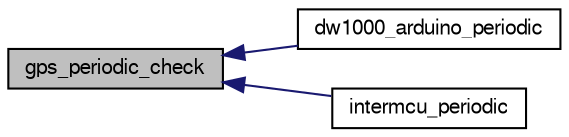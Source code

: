 digraph "gps_periodic_check"
{
  edge [fontname="FreeSans",fontsize="10",labelfontname="FreeSans",labelfontsize="10"];
  node [fontname="FreeSans",fontsize="10",shape=record];
  rankdir="LR";
  Node1 [label="gps_periodic_check",height=0.2,width=0.4,color="black", fillcolor="grey75", style="filled", fontcolor="black"];
  Node1 -> Node2 [dir="back",color="midnightblue",fontsize="10",style="solid",fontname="FreeSans"];
  Node2 [label="dw1000_arduino_periodic",height=0.2,width=0.4,color="black", fillcolor="white", style="filled",URL="$dw1000__arduino_8h.html#a37cdd8b01baa07937d73541c2a0da01e"];
  Node1 -> Node3 [dir="back",color="midnightblue",fontsize="10",style="solid",fontname="FreeSans"];
  Node3 [label="intermcu_periodic",height=0.2,width=0.4,color="black", fillcolor="white", style="filled",URL="$intermcu__ap_8c.html#a0bb20e4869889dcee9e118f83957f92a"];
}
